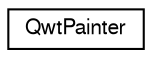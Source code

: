 digraph G
{
  edge [fontname="FreeSans",fontsize="10",labelfontname="FreeSans",labelfontsize="10"];
  node [fontname="FreeSans",fontsize="10",shape=record];
  rankdir="LR";
  Node1 [label="QwtPainter",height=0.2,width=0.4,color="black", fillcolor="white", style="filled",URL="$class_qwt_painter.html",tooltip="A collection of QPainter workarounds."];
}
